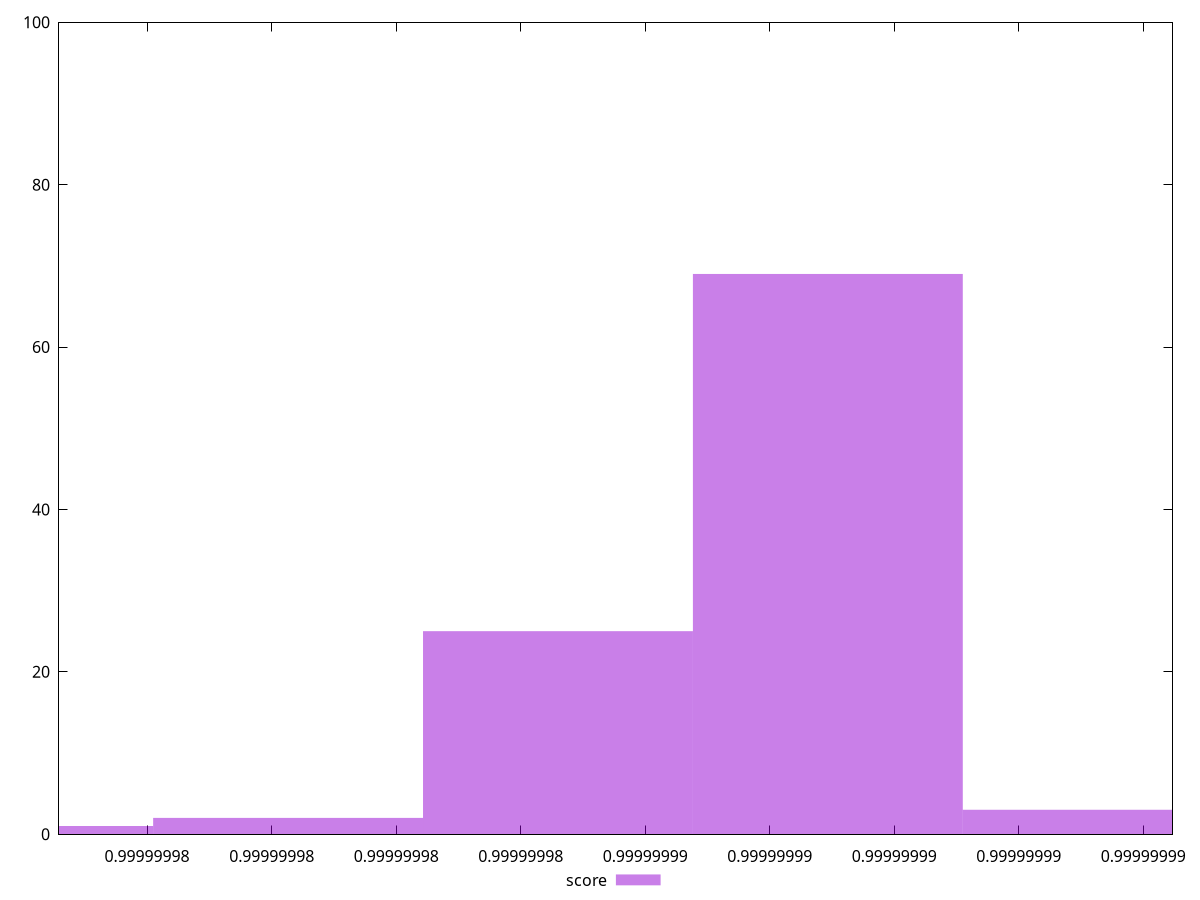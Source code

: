 reset

$score <<EOF
0.9999999845984229 25
0.9999999889328536 69
0.9999999802639922 2
0.9999999932672843 3
0.9999999759295615 1
EOF

set key outside below
set boxwidth 4.3344307068830825e-9
set xrange [0.9999999765848036:0.9999999944681768]
set yrange [0:100]
set style fill transparent solid 0.5 noborder
set terminal svg size 640, 490 enhanced background rgb 'white'
set output "report_00007_2020-12-11T15:55:29.892Z/bootup-time/samples/pages+cached+noexternal+noimg/score/histogram.svg"

plot $score title "score" with boxes

reset
